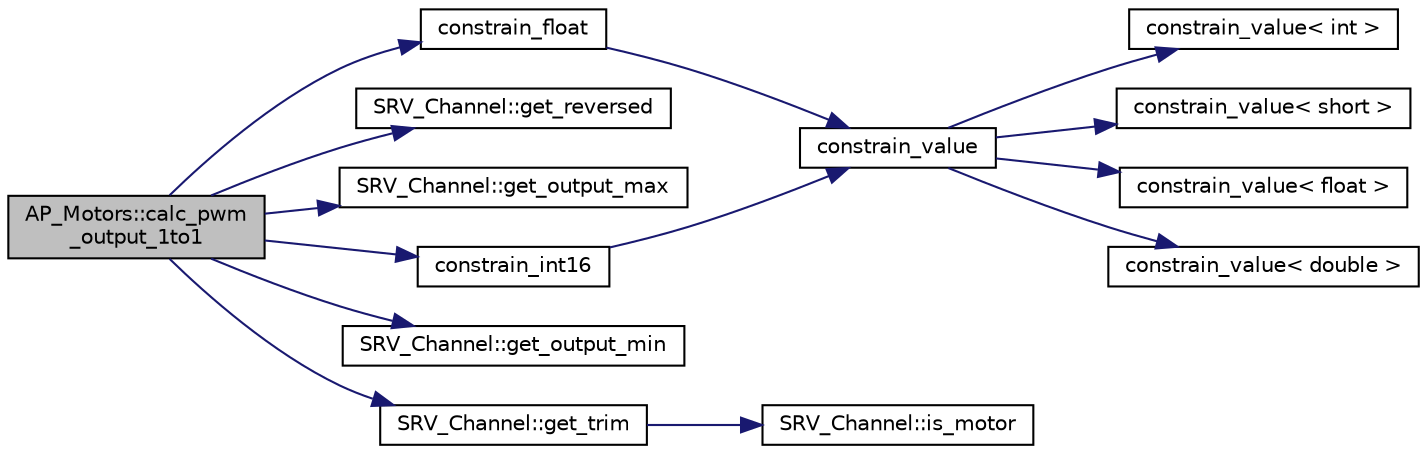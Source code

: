 digraph "AP_Motors::calc_pwm_output_1to1"
{
 // INTERACTIVE_SVG=YES
  edge [fontname="Helvetica",fontsize="10",labelfontname="Helvetica",labelfontsize="10"];
  node [fontname="Helvetica",fontsize="10",shape=record];
  rankdir="LR";
  Node1 [label="AP_Motors::calc_pwm\l_output_1to1",height=0.2,width=0.4,color="black", fillcolor="grey75", style="filled", fontcolor="black"];
  Node1 -> Node2 [color="midnightblue",fontsize="10",style="solid",fontname="Helvetica"];
  Node2 [label="constrain_float",height=0.2,width=0.4,color="black", fillcolor="white", style="filled",URL="$AP__Math_8h.html#ad525609d9dba6ffa556a0fbf08a3f9b4"];
  Node2 -> Node3 [color="midnightblue",fontsize="10",style="solid",fontname="Helvetica"];
  Node3 [label="constrain_value",height=0.2,width=0.4,color="black", fillcolor="white", style="filled",URL="$AP__Math_8h.html#a20e8f8671c282c69c1954652b6d61585"];
  Node3 -> Node4 [color="midnightblue",fontsize="10",style="solid",fontname="Helvetica"];
  Node4 [label="constrain_value\< int \>",height=0.2,width=0.4,color="black", fillcolor="white", style="filled",URL="$AP__Math_8cpp.html#a37e8e901754cb9c8e53a8e3030c82c50"];
  Node3 -> Node5 [color="midnightblue",fontsize="10",style="solid",fontname="Helvetica"];
  Node5 [label="constrain_value\< short \>",height=0.2,width=0.4,color="black", fillcolor="white", style="filled",URL="$AP__Math_8cpp.html#afdbe107ec1987d318a6347816fbf2b89"];
  Node3 -> Node6 [color="midnightblue",fontsize="10",style="solid",fontname="Helvetica"];
  Node6 [label="constrain_value\< float \>",height=0.2,width=0.4,color="black", fillcolor="white", style="filled",URL="$AP__Math_8cpp.html#ae6c621670c214da687de21d4e3a92587"];
  Node3 -> Node7 [color="midnightblue",fontsize="10",style="solid",fontname="Helvetica"];
  Node7 [label="constrain_value\< double \>",height=0.2,width=0.4,color="black", fillcolor="white", style="filled",URL="$AP__Math_8cpp.html#afe3990b00e9abc43fa97dfaf8e32f5c4"];
  Node1 -> Node8 [color="midnightblue",fontsize="10",style="solid",fontname="Helvetica"];
  Node8 [label="SRV_Channel::get_reversed",height=0.2,width=0.4,color="black", fillcolor="white", style="filled",URL="$classSRV__Channel.html#a5cad6895a86cd1f1b5e3e3dd23ebe5b0"];
  Node1 -> Node9 [color="midnightblue",fontsize="10",style="solid",fontname="Helvetica"];
  Node9 [label="SRV_Channel::get_output_max",height=0.2,width=0.4,color="black", fillcolor="white", style="filled",URL="$classSRV__Channel.html#a07e33259e76a6863fb56394a3891bf79"];
  Node1 -> Node10 [color="midnightblue",fontsize="10",style="solid",fontname="Helvetica"];
  Node10 [label="SRV_Channel::get_trim",height=0.2,width=0.4,color="black", fillcolor="white", style="filled",URL="$classSRV__Channel.html#a3ef1e8626df805e082f75d9de46cc105"];
  Node10 -> Node11 [color="midnightblue",fontsize="10",style="solid",fontname="Helvetica"];
  Node11 [label="SRV_Channel::is_motor",height=0.2,width=0.4,color="black", fillcolor="white", style="filled",URL="$classSRV__Channel.html#a20a2ee9dab8a0aa6db2bc85f2961ae4a"];
  Node1 -> Node12 [color="midnightblue",fontsize="10",style="solid",fontname="Helvetica"];
  Node12 [label="SRV_Channel::get_output_min",height=0.2,width=0.4,color="black", fillcolor="white", style="filled",URL="$classSRV__Channel.html#a3a465c084225682a7bf6bd5ef78a369e"];
  Node1 -> Node13 [color="midnightblue",fontsize="10",style="solid",fontname="Helvetica"];
  Node13 [label="constrain_int16",height=0.2,width=0.4,color="black", fillcolor="white", style="filled",URL="$AP__Math_8h.html#a68558c4f79a8582543daefde13c64abc"];
  Node13 -> Node3 [color="midnightblue",fontsize="10",style="solid",fontname="Helvetica"];
}
